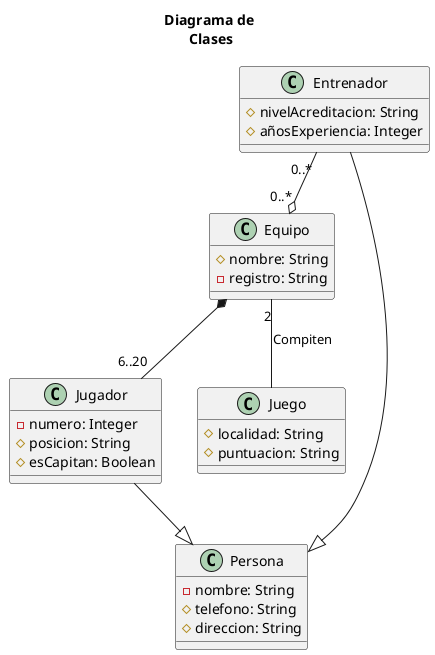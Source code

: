 @startuml ClasesJuego

title Diagrama de \nClases

class Equipo {
  # nombre: String
  - registro: String
}

class Jugador {
  - numero: Integer
  # posicion: String
  # esCapitan: Boolean
}

class Entrenador {
  # nivelAcreditacion: String
  # añosExperiencia: Integer
}

class Juego {
  # localidad: String
  # puntuacion: String
}

class Persona {
  - nombre: String
  # telefono: String
  # direccion: String
}

Equipo *-- "6..20" Jugador
Entrenador "0..*" --o "0..*" Equipo
Equipo "2" -- Juego : Compiten

Jugador --|> Persona
Entrenador --|> Persona
@enduml
